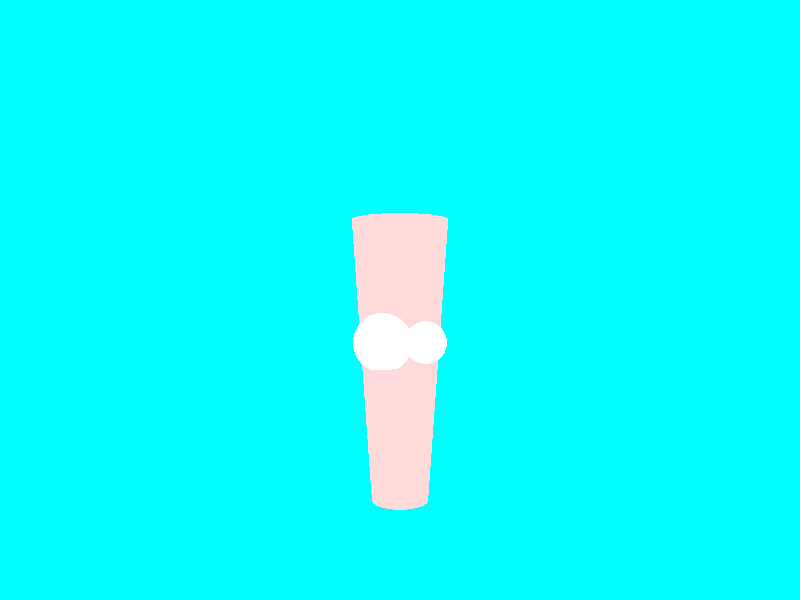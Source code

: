 #include "colors.inc"
#include "stones.inc"
#include "textures.inc"
#include "shapes.inc"
#include "metals.inc"
#include "woods.inc"

#declare c = <0,0,0>;
#declare head_size = 7;

//Debugging variables
#declare camera_left_side = <-10,-1,0>;
#declare camera_right_side = <10,-1,0>;
#declare camera_center_side = <0,5,-15>;
#declare camera_up_side = <0,20,0>;

//Face factions positions variables
#declare right_eye_position = c+<0.6,4,-0.9>;
#declare left_eye_position = c+<-0.4,4,-0.9>;
#declare nose_position_corner1 = left_eye_position+<-0.2,-2,-1>;
#declare nose_position_corner2 = right_eye_position+<0,-0.6,0>;

camera{
    location camera_center_side
    look_at<0,5,0>
}

light_source{
    <0,20,-20>,
    color White
}

background{color Cyan}


//Ferb's head base
cone{
    c+<0,head_size,0>,1.2
    c, 0.7
    texture{
        pigment{color rgb< 1, 0.5, 0.5>*1.4}
    }
}


//Right eye
sphere{
    right_eye_position
    0.5
    pigment {White}
}

//Left eye
sphere{
    left_eye_position
    0.7
    pigment{White}

}

//Mouth
box{
    nose_position_corner1
    nose_position_corner2
    texture{
        pigment{color rgb< 1, 0.5, 0.5>*1.4}
    }
       
}

